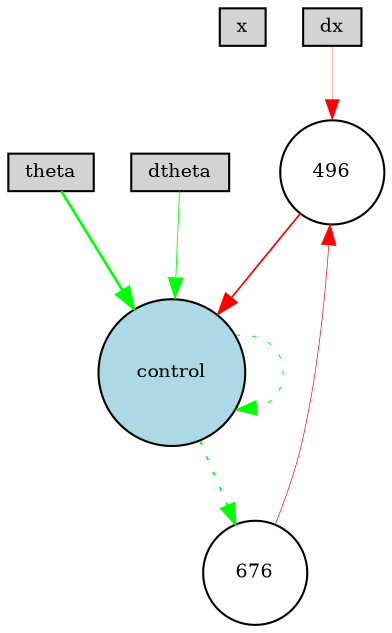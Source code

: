digraph {
	node [fontsize=9 height=0.2 shape=circle width=0.2]
	x [fillcolor=lightgray shape=box style=filled]
	dx [fillcolor=lightgray shape=box style=filled]
	theta [fillcolor=lightgray shape=box style=filled]
	dtheta [fillcolor=lightgray shape=box style=filled]
	control [fillcolor=lightblue style=filled]
	496 [fillcolor=white style=filled]
	676 [fillcolor=white style=filled]
	control -> control [color=green penwidth=0.4984750527763383 style=dotted]
	dtheta -> control [color=green penwidth=0.41641742305285856 style=solid]
	theta -> control [color=green penwidth=1.253631893668212 style=solid]
	496 -> control [color=red penwidth=0.8212122989311225 style=solid]
	control -> 676 [color=green penwidth=0.7984635910617047 style=dotted]
	676 -> 496 [color=red penwidth=0.31654259827172493 style=solid]
	dx -> 496 [color=red penwidth=0.1436217665743989 style=solid]
}
